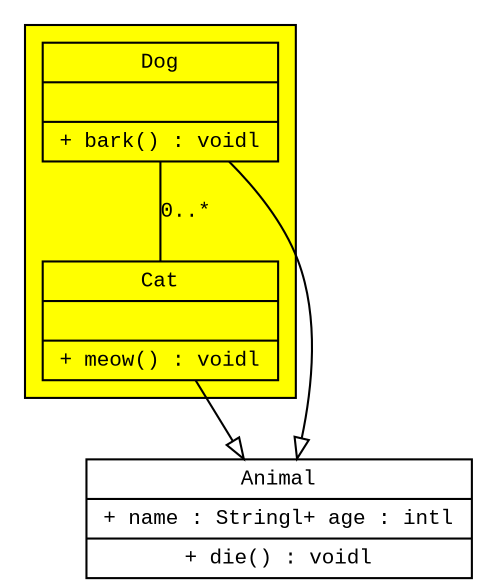  digraph G{
fontname = "Courier New"
fontsize = 10

node [ fontname = "Courier New", fontsize = 10, shape = "record" ];
edge [ fontname = "Courier New", fontsize = 10 ];

Animal [ label = "{Animal |+ name : Stringl+ age : intl|+ die() : voidl}" ];
    subgraph clusterAnimalImpl{
        bgcolor="yellow"
        Dog [ label = "{Dog||+ bark() : voidl}" ];
        Cat [ label = "{Cat||+ meow() : voidl}" ];
    };

edge [ arrowhead = "empty" ];
Dog->Animal;
Cat->Animal;
Dog->Cat [arrowhead="none", label="0..*"];
}

